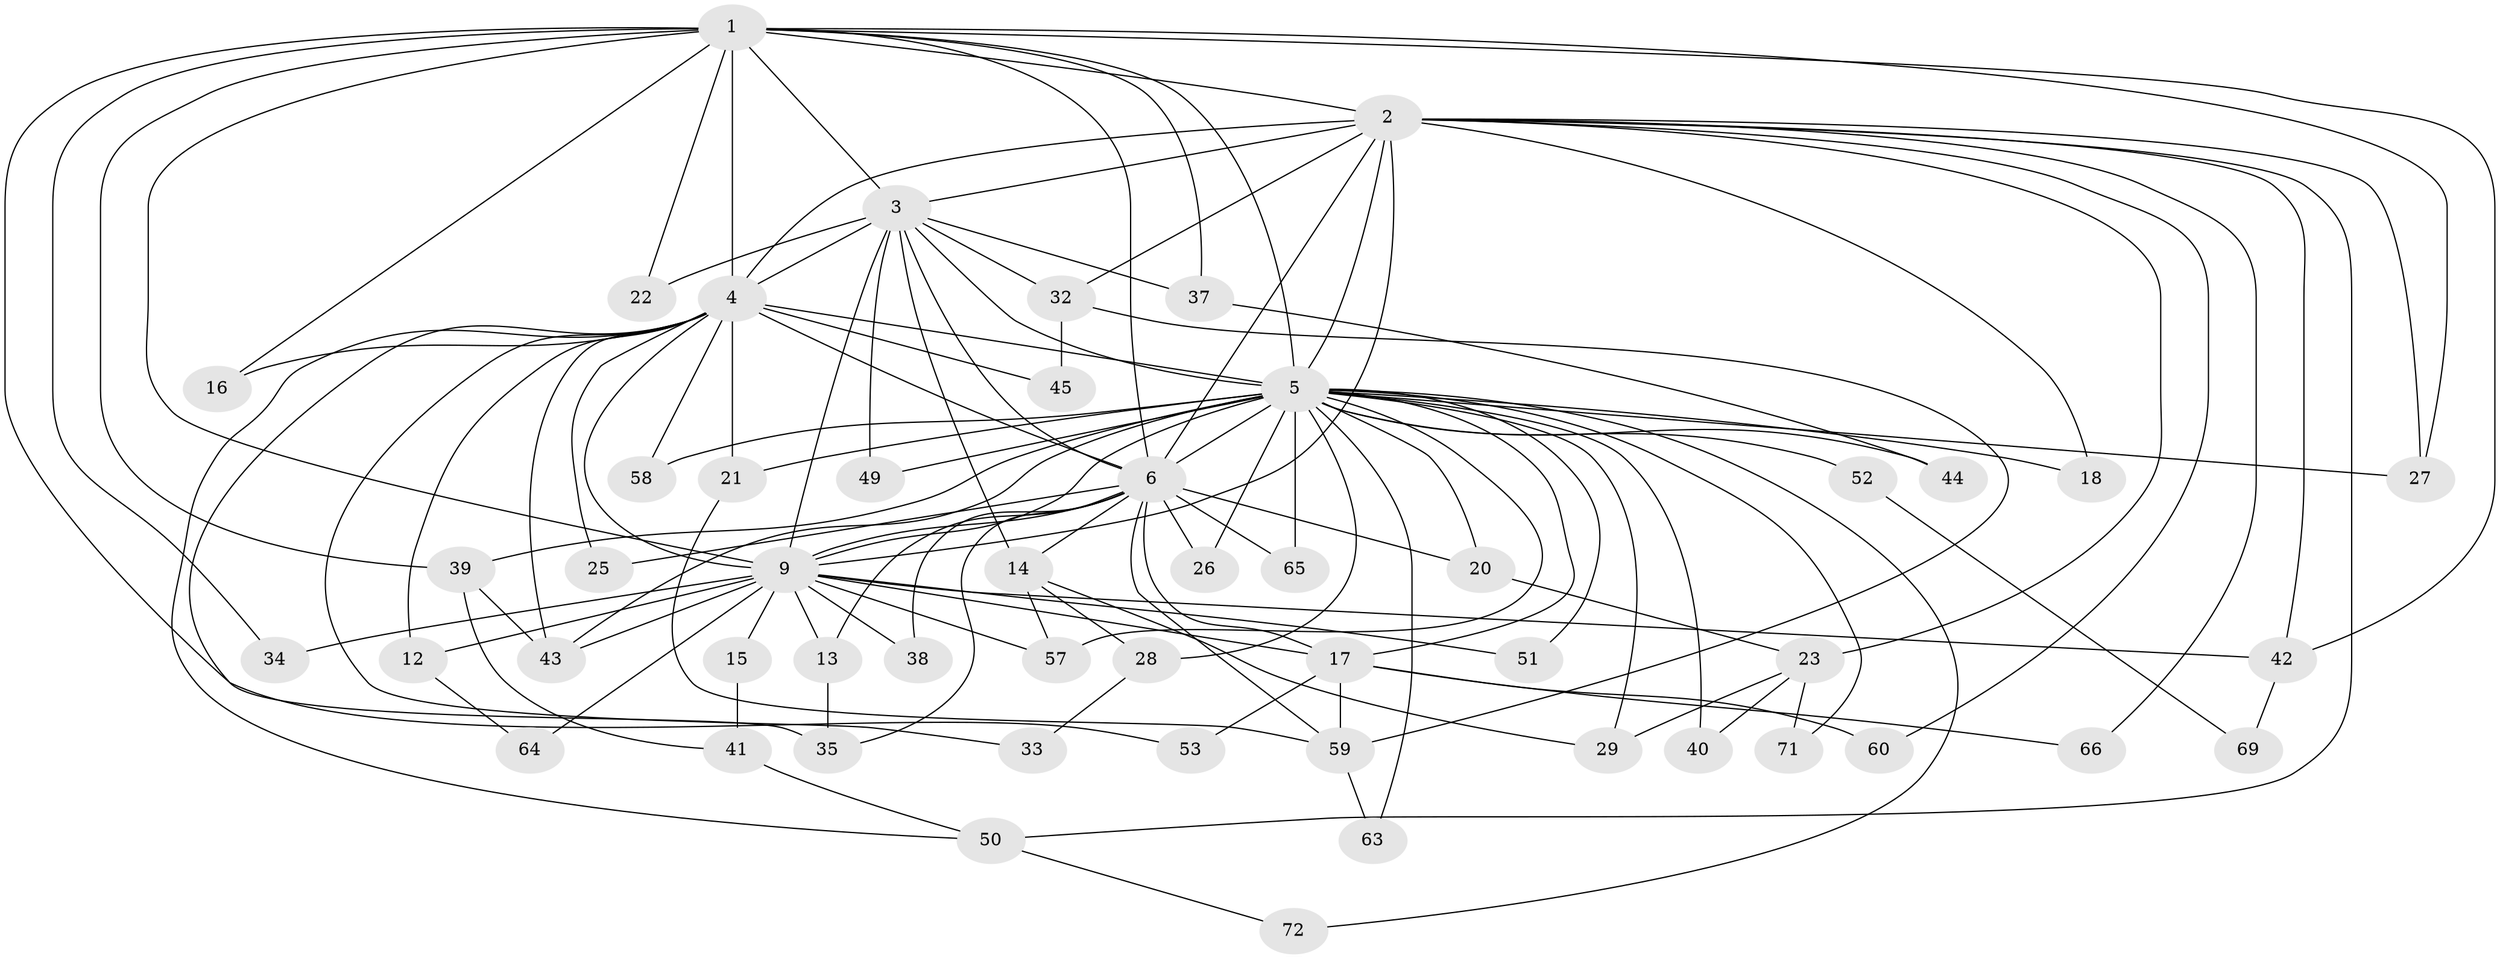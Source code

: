 // Generated by graph-tools (version 1.1) at 2025/51/02/27/25 19:51:47]
// undirected, 52 vertices, 120 edges
graph export_dot {
graph [start="1"]
  node [color=gray90,style=filled];
  1 [super="+62"];
  2 [super="+24"];
  3 [super="+11"];
  4 [super="+8"];
  5 [super="+7"];
  6 [super="+19"];
  9 [super="+10"];
  12;
  13;
  14;
  15;
  16;
  17 [super="+36"];
  18;
  20;
  21 [super="+70"];
  22;
  23 [super="+55"];
  25;
  26;
  27 [super="+67"];
  28 [super="+30"];
  29 [super="+31"];
  32;
  33;
  34;
  35 [super="+48"];
  37;
  38;
  39 [super="+54"];
  40;
  41;
  42 [super="+46"];
  43 [super="+47"];
  44;
  45;
  49;
  50 [super="+56"];
  51;
  52;
  53;
  57 [super="+68"];
  58;
  59 [super="+61"];
  60;
  63;
  64;
  65;
  66;
  69;
  71;
  72;
  1 -- 2;
  1 -- 3;
  1 -- 4 [weight=2];
  1 -- 5 [weight=2];
  1 -- 6;
  1 -- 9 [weight=3];
  1 -- 16;
  1 -- 22;
  1 -- 27;
  1 -- 34;
  1 -- 37;
  1 -- 39;
  1 -- 42;
  1 -- 53;
  2 -- 3;
  2 -- 4 [weight=2];
  2 -- 5 [weight=2];
  2 -- 6 [weight=2];
  2 -- 9 [weight=2];
  2 -- 18;
  2 -- 23;
  2 -- 32;
  2 -- 50;
  2 -- 60;
  2 -- 42;
  2 -- 66;
  2 -- 27;
  3 -- 4 [weight=2];
  3 -- 5 [weight=2];
  3 -- 6 [weight=2];
  3 -- 9 [weight=2];
  3 -- 14;
  3 -- 32;
  3 -- 37;
  3 -- 49;
  3 -- 22;
  4 -- 5 [weight=4];
  4 -- 6 [weight=3];
  4 -- 9 [weight=4];
  4 -- 12;
  4 -- 16;
  4 -- 21;
  4 -- 25;
  4 -- 58;
  4 -- 50;
  4 -- 33;
  4 -- 43;
  4 -- 45;
  4 -- 35;
  5 -- 6 [weight=2];
  5 -- 9 [weight=4];
  5 -- 17;
  5 -- 18;
  5 -- 20;
  5 -- 26;
  5 -- 27;
  5 -- 28 [weight=2];
  5 -- 39;
  5 -- 44;
  5 -- 49;
  5 -- 52 [weight=2];
  5 -- 57;
  5 -- 63;
  5 -- 71;
  5 -- 65;
  5 -- 72;
  5 -- 21;
  5 -- 29;
  5 -- 40;
  5 -- 43;
  5 -- 51;
  5 -- 58;
  6 -- 9 [weight=2];
  6 -- 13;
  6 -- 14;
  6 -- 35;
  6 -- 65;
  6 -- 38;
  6 -- 20;
  6 -- 25;
  6 -- 26;
  6 -- 59;
  6 -- 17;
  9 -- 12;
  9 -- 13;
  9 -- 15 [weight=2];
  9 -- 42;
  9 -- 51;
  9 -- 64;
  9 -- 34;
  9 -- 38;
  9 -- 43;
  9 -- 17;
  9 -- 57;
  12 -- 64;
  13 -- 35;
  14 -- 28;
  14 -- 29;
  14 -- 57;
  15 -- 41;
  17 -- 53;
  17 -- 59;
  17 -- 66;
  17 -- 60;
  20 -- 23;
  21 -- 59;
  23 -- 71;
  23 -- 29;
  23 -- 40;
  28 -- 33;
  32 -- 45;
  32 -- 59;
  37 -- 44;
  39 -- 41;
  39 -- 43;
  41 -- 50;
  42 -- 69;
  50 -- 72;
  52 -- 69;
  59 -- 63;
}
